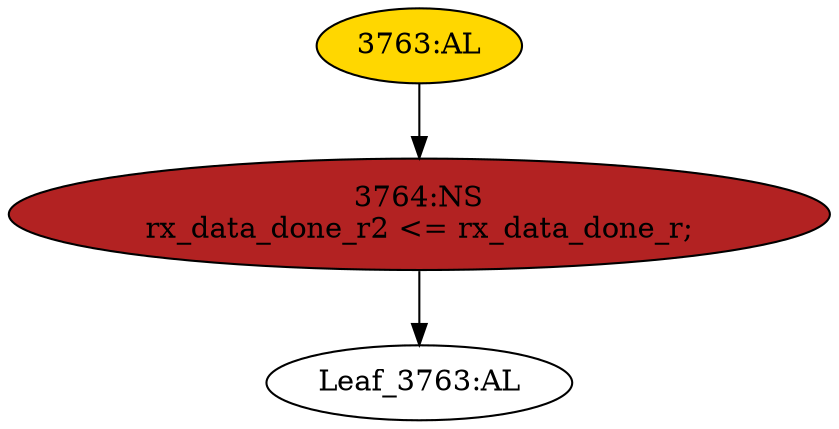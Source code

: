 strict digraph "" {
	node [label="\N"];
	"3764:NS"	 [ast="<pyverilog.vparser.ast.NonblockingSubstitution object at 0x7f13b5568550>",
		fillcolor=firebrick,
		label="3764:NS
rx_data_done_r2 <= rx_data_done_r;",
		statements="[<pyverilog.vparser.ast.NonblockingSubstitution object at 0x7f13b5568550>]",
		style=filled,
		typ=NonblockingSubstitution];
	"Leaf_3763:AL"	 [def_var="['rx_data_done_r2']",
		label="Leaf_3763:AL"];
	"3764:NS" -> "Leaf_3763:AL"	 [cond="[]",
		lineno=None];
	"3763:AL"	 [ast="<pyverilog.vparser.ast.Always object at 0x7f13b55687d0>",
		clk_sens=True,
		fillcolor=gold,
		label="3763:AL",
		sens="['clk']",
		statements="[]",
		style=filled,
		typ=Always,
		use_var="['rx_data_done_r']"];
	"3763:AL" -> "3764:NS"	 [cond="[]",
		lineno=None];
}
